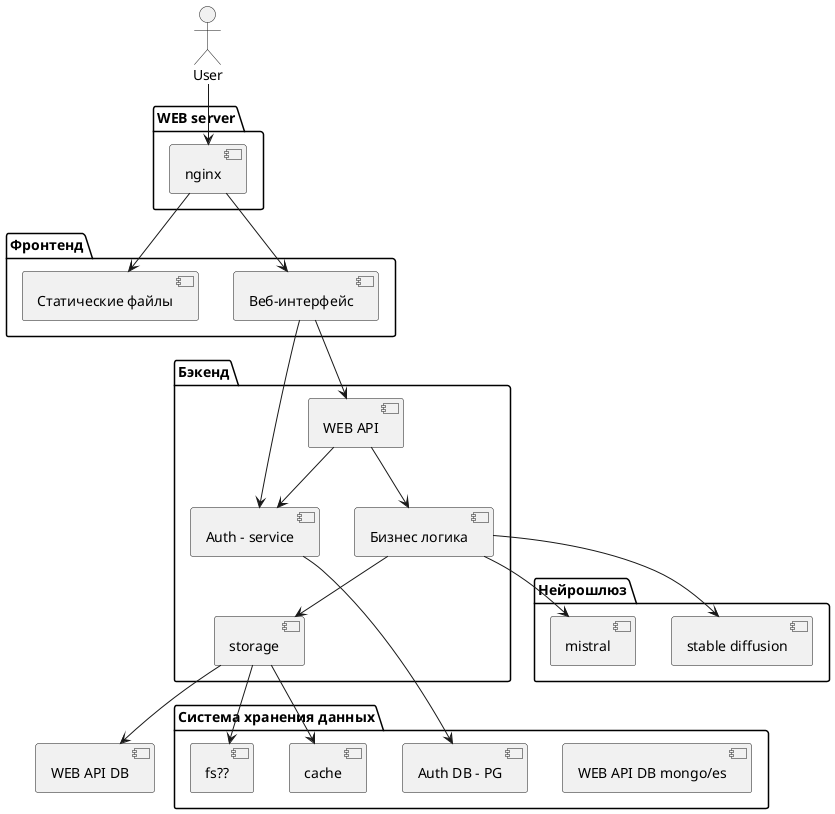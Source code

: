 @startuml


actor User

package "WEB server" {
    [nginx]
}

package "Фронтенд" {
    [Веб-интерфейс]
    [Статические файлы]

}

package "Бэкенд" {
    [Auth - service]
    [WEB API]
    [Бизнес логика]
    [storage]
}

package "Система хранения данных"{
    [WEB API DB mongo/es]
    [fs??]
    [cache]
    [Auth DB - PG]
}

package "Нейрошлюз" {
    [stable diffusion]
    [mistral]
}

User --> [nginx]
[nginx] --> [Веб-интерфейс]
[nginx] --> [Статические файлы]

[Веб-интерфейс] --> [WEB API]
[Веб-интерфейс] --> [Auth - service]
[Auth - service] --> [Auth DB - PG]
[WEB API] --> [Бизнес логика]
[WEB API] --> [Auth - service]
[Бизнес логика] --> [stable diffusion]
[Бизнес логика] --> [mistral]

[Бизнес логика] -->  [storage]

[storage] --> [WEB API DB]
[storage] --> [cache]
[storage] --> [fs??]


@enduml 